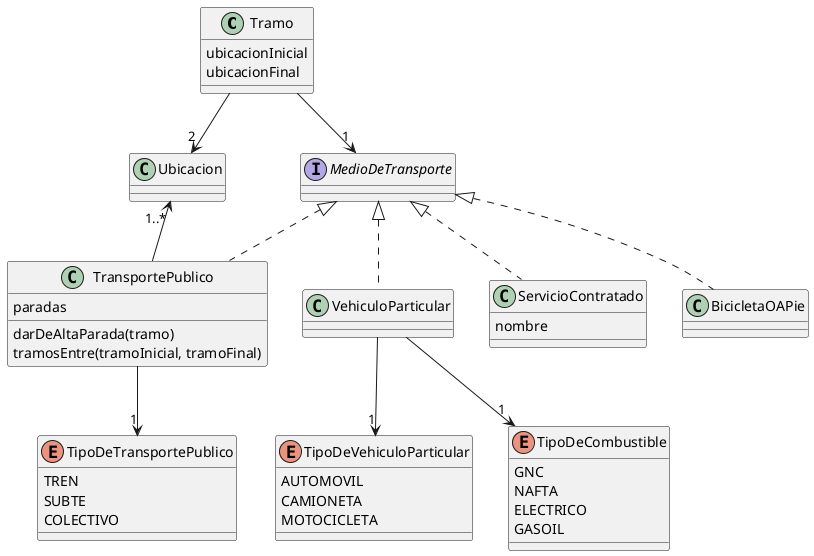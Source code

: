 @startuml tramos-1

class Tramo {
    ubicacionInicial
    ubicacionFinal
}

Tramo -right-> "2" Ubicacion
Tramo -down-> "1" MedioDeTransporte

interface MedioDeTransporte {
}

MedioDeTransporte <|.. VehiculoParticular
MedioDeTransporte <|.. TransportePublico
MedioDeTransporte <|.. ServicioContratado
MedioDeTransporte <|.. BicicletaOAPie

class VehiculoParticular {
}

VehiculoParticular --> "1" TipoDeVehiculoParticular
VehiculoParticular --> "1" TipoDeCombustible

enum TipoDeVehiculoParticular {
    AUTOMOVIL
    CAMIONETA
    MOTOCICLETA
}

enum TipoDeCombustible {
    GNC
    NAFTA
    ELECTRICO
    GASOIL
}

class ServicioContratado {
    nombre
}

class BicicletaOAPie {
}

class TransportePublico {
    paradas
    darDeAltaParada(tramo)
    tramosEntre(tramoInicial, tramoFinal)
}


enum TipoDeTransportePublico {
    TREN
    SUBTE
    COLECTIVO
}

TransportePublico --> "1" TipoDeTransportePublico
TransportePublico -up-> "1..*" Ubicacion

@enduml